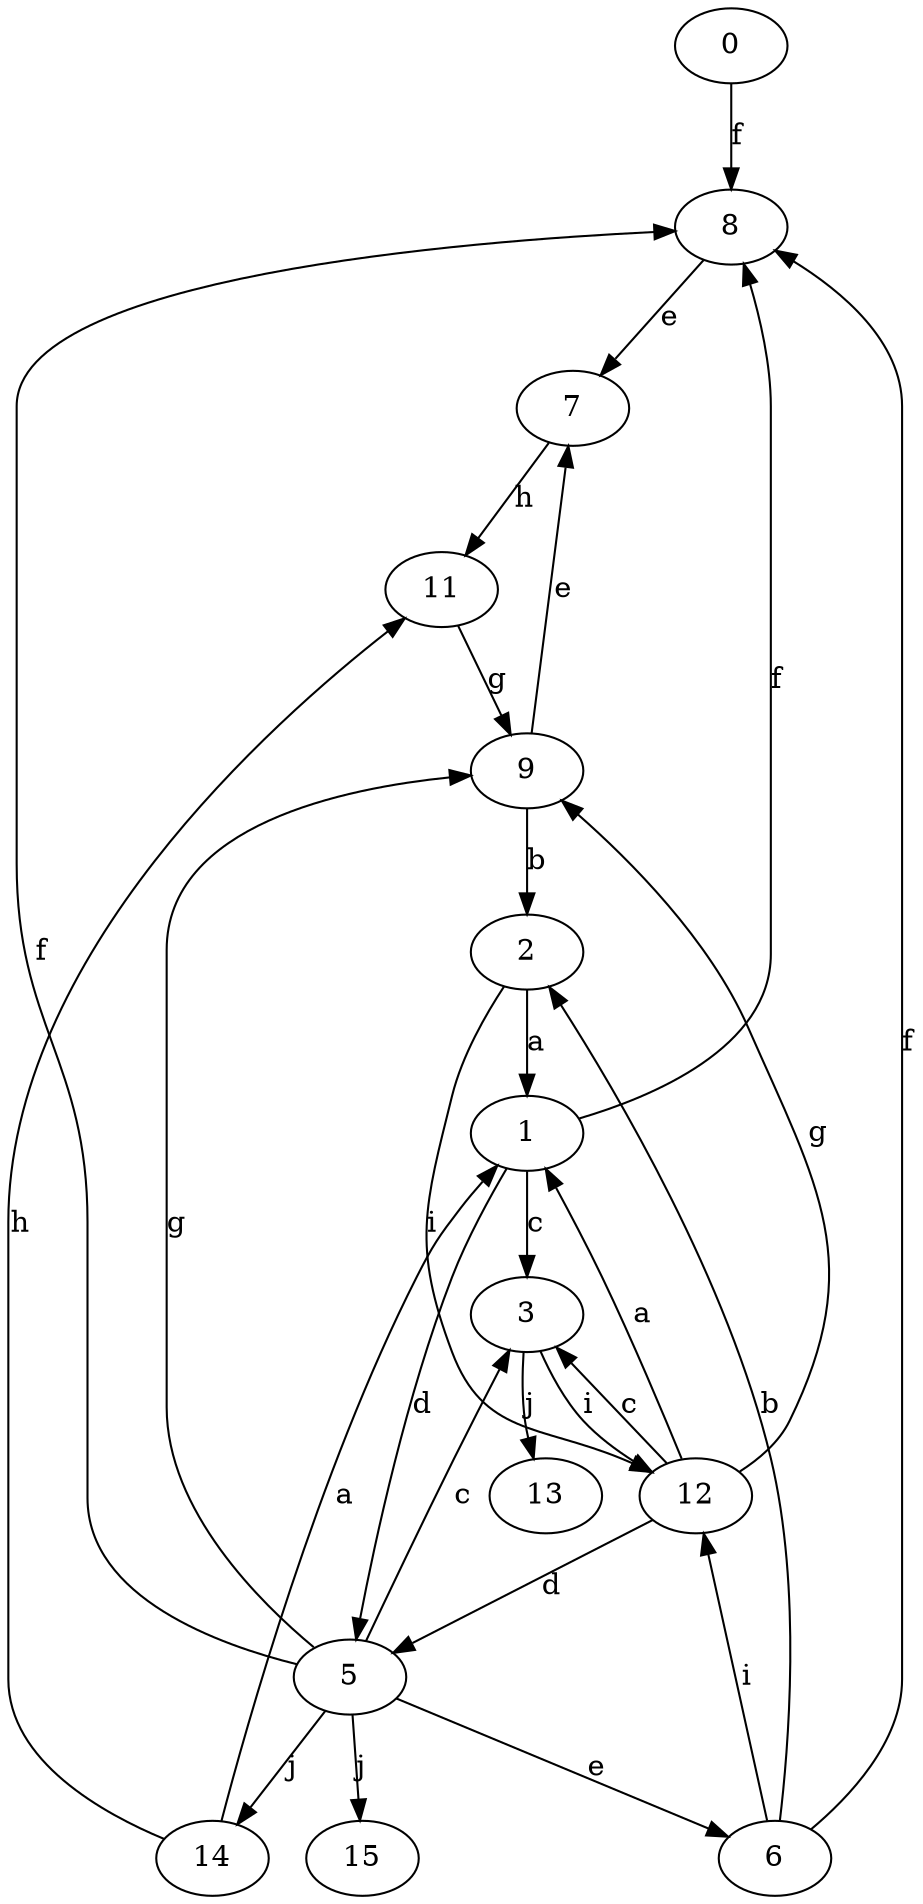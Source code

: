 strict digraph  {
0;
1;
2;
3;
5;
6;
7;
8;
9;
11;
12;
13;
14;
15;
0 -> 8  [label=f];
1 -> 3  [label=c];
1 -> 5  [label=d];
1 -> 8  [label=f];
2 -> 1  [label=a];
2 -> 12  [label=i];
3 -> 12  [label=i];
3 -> 13  [label=j];
5 -> 3  [label=c];
5 -> 6  [label=e];
5 -> 8  [label=f];
5 -> 9  [label=g];
5 -> 14  [label=j];
5 -> 15  [label=j];
6 -> 2  [label=b];
6 -> 8  [label=f];
6 -> 12  [label=i];
7 -> 11  [label=h];
8 -> 7  [label=e];
9 -> 2  [label=b];
9 -> 7  [label=e];
11 -> 9  [label=g];
12 -> 1  [label=a];
12 -> 3  [label=c];
12 -> 5  [label=d];
12 -> 9  [label=g];
14 -> 1  [label=a];
14 -> 11  [label=h];
}
